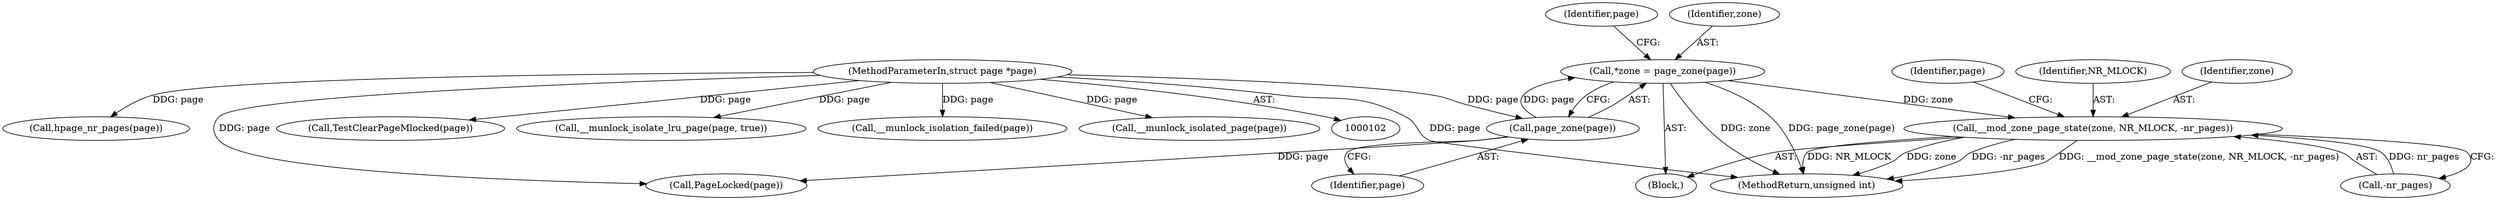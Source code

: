 digraph "0_linux_57e68e9cd65b4b8eb4045a1e0d0746458502554c_0@pointer" {
"1000107" [label="(Call,*zone = page_zone(page))"];
"1000109" [label="(Call,page_zone(page))"];
"1000103" [label="(MethodParameterIn,struct page *page)"];
"1000129" [label="(Call,__mod_zone_page_state(zone, NR_MLOCK, -nr_pages))"];
"1000110" [label="(Identifier,page)"];
"1000129" [label="(Call,__mod_zone_page_state(zone, NR_MLOCK, -nr_pages))"];
"1000144" [label="(Call,__munlock_isolated_page(page))"];
"1000114" [label="(Identifier,page)"];
"1000122" [label="(Call,hpage_nr_pages(page))"];
"1000126" [label="(Call,TestClearPageMlocked(page))"];
"1000135" [label="(Call,__munlock_isolate_lru_page(page, true))"];
"1000108" [label="(Identifier,zone)"];
"1000109" [label="(Call,page_zone(page))"];
"1000147" [label="(Call,__munlock_isolation_failed(page))"];
"1000132" [label="(Call,-nr_pages)"];
"1000107" [label="(Call,*zone = page_zone(page))"];
"1000160" [label="(MethodReturn,unsigned int)"];
"1000103" [label="(MethodParameterIn,struct page *page)"];
"1000113" [label="(Call,PageLocked(page))"];
"1000104" [label="(Block,)"];
"1000130" [label="(Identifier,zone)"];
"1000136" [label="(Identifier,page)"];
"1000131" [label="(Identifier,NR_MLOCK)"];
"1000107" -> "1000104"  [label="AST: "];
"1000107" -> "1000109"  [label="CFG: "];
"1000108" -> "1000107"  [label="AST: "];
"1000109" -> "1000107"  [label="AST: "];
"1000114" -> "1000107"  [label="CFG: "];
"1000107" -> "1000160"  [label="DDG: zone"];
"1000107" -> "1000160"  [label="DDG: page_zone(page)"];
"1000109" -> "1000107"  [label="DDG: page"];
"1000107" -> "1000129"  [label="DDG: zone"];
"1000109" -> "1000110"  [label="CFG: "];
"1000110" -> "1000109"  [label="AST: "];
"1000103" -> "1000109"  [label="DDG: page"];
"1000109" -> "1000113"  [label="DDG: page"];
"1000103" -> "1000102"  [label="AST: "];
"1000103" -> "1000160"  [label="DDG: page"];
"1000103" -> "1000113"  [label="DDG: page"];
"1000103" -> "1000122"  [label="DDG: page"];
"1000103" -> "1000126"  [label="DDG: page"];
"1000103" -> "1000135"  [label="DDG: page"];
"1000103" -> "1000144"  [label="DDG: page"];
"1000103" -> "1000147"  [label="DDG: page"];
"1000129" -> "1000104"  [label="AST: "];
"1000129" -> "1000132"  [label="CFG: "];
"1000130" -> "1000129"  [label="AST: "];
"1000131" -> "1000129"  [label="AST: "];
"1000132" -> "1000129"  [label="AST: "];
"1000136" -> "1000129"  [label="CFG: "];
"1000129" -> "1000160"  [label="DDG: NR_MLOCK"];
"1000129" -> "1000160"  [label="DDG: zone"];
"1000129" -> "1000160"  [label="DDG: -nr_pages"];
"1000129" -> "1000160"  [label="DDG: __mod_zone_page_state(zone, NR_MLOCK, -nr_pages)"];
"1000132" -> "1000129"  [label="DDG: nr_pages"];
}
